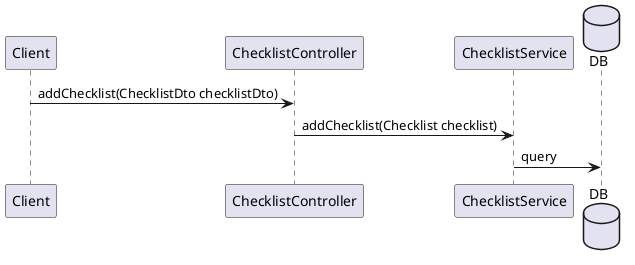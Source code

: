 @startuml
"Client"->"ChecklistController":addChecklist(ChecklistDto checklistDto)
"ChecklistController"->"ChecklistService":addChecklist(Checklist checklist)
database DB
"ChecklistService"->DB:query
@enduml